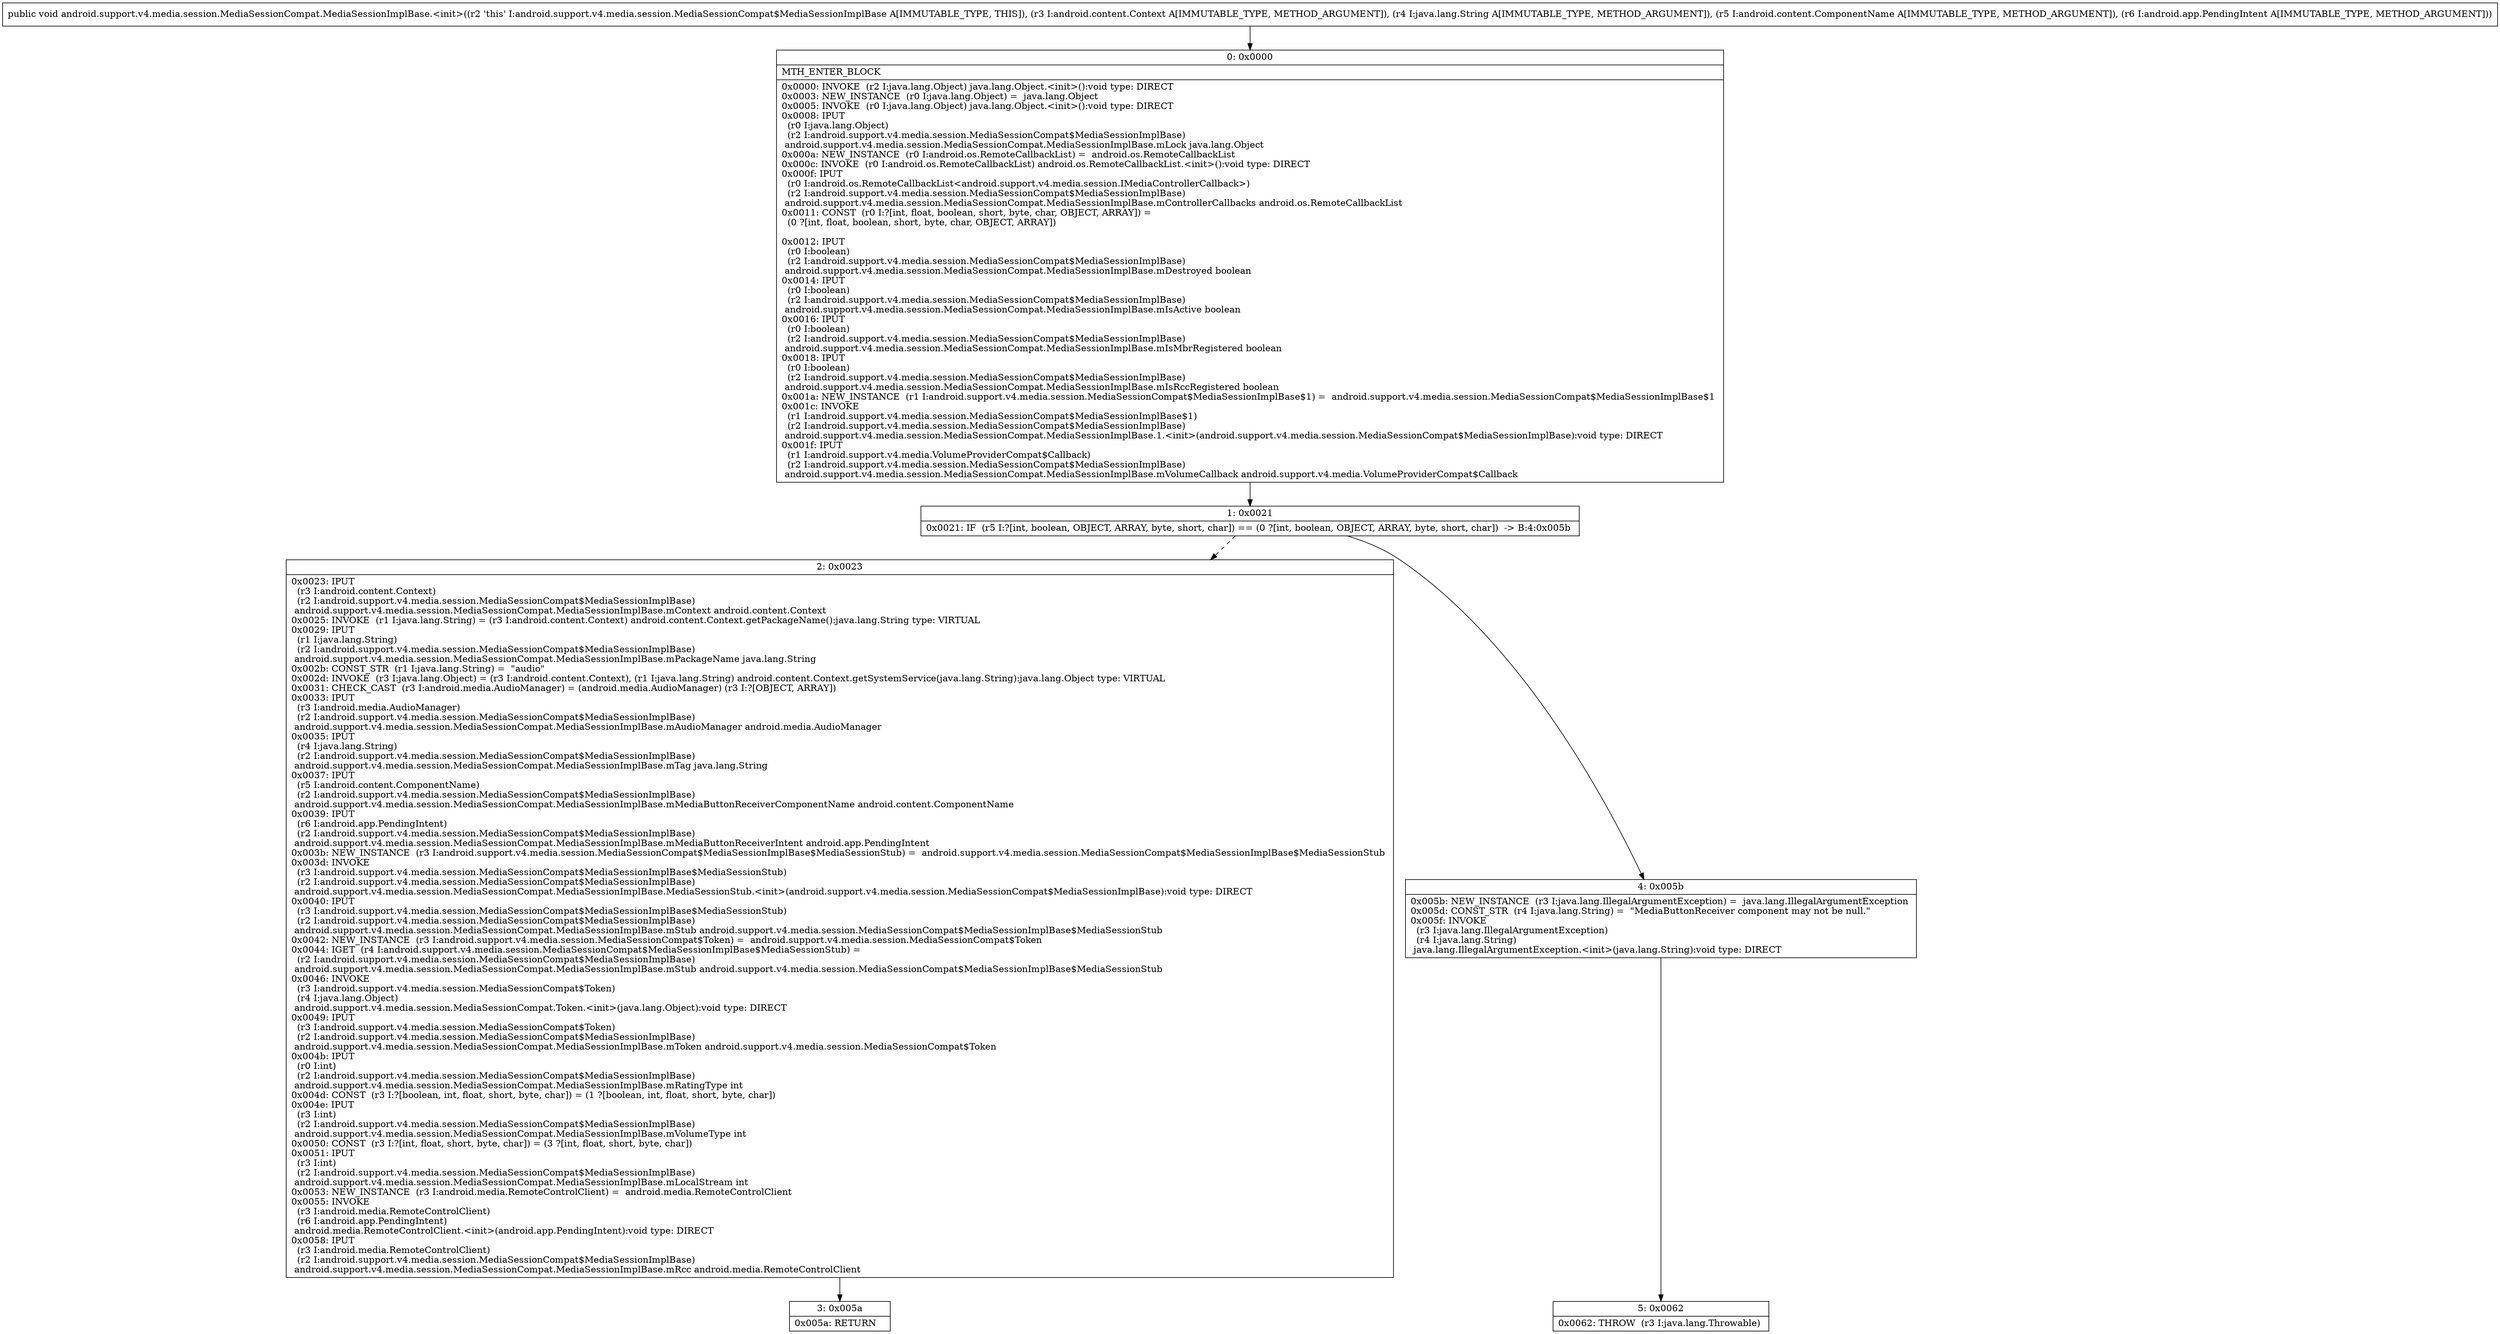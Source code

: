 digraph "CFG forandroid.support.v4.media.session.MediaSessionCompat.MediaSessionImplBase.\<init\>(Landroid\/content\/Context;Ljava\/lang\/String;Landroid\/content\/ComponentName;Landroid\/app\/PendingIntent;)V" {
Node_0 [shape=record,label="{0\:\ 0x0000|MTH_ENTER_BLOCK\l|0x0000: INVOKE  (r2 I:java.lang.Object) java.lang.Object.\<init\>():void type: DIRECT \l0x0003: NEW_INSTANCE  (r0 I:java.lang.Object) =  java.lang.Object \l0x0005: INVOKE  (r0 I:java.lang.Object) java.lang.Object.\<init\>():void type: DIRECT \l0x0008: IPUT  \l  (r0 I:java.lang.Object)\l  (r2 I:android.support.v4.media.session.MediaSessionCompat$MediaSessionImplBase)\l android.support.v4.media.session.MediaSessionCompat.MediaSessionImplBase.mLock java.lang.Object \l0x000a: NEW_INSTANCE  (r0 I:android.os.RemoteCallbackList) =  android.os.RemoteCallbackList \l0x000c: INVOKE  (r0 I:android.os.RemoteCallbackList) android.os.RemoteCallbackList.\<init\>():void type: DIRECT \l0x000f: IPUT  \l  (r0 I:android.os.RemoteCallbackList\<android.support.v4.media.session.IMediaControllerCallback\>)\l  (r2 I:android.support.v4.media.session.MediaSessionCompat$MediaSessionImplBase)\l android.support.v4.media.session.MediaSessionCompat.MediaSessionImplBase.mControllerCallbacks android.os.RemoteCallbackList \l0x0011: CONST  (r0 I:?[int, float, boolean, short, byte, char, OBJECT, ARRAY]) = \l  (0 ?[int, float, boolean, short, byte, char, OBJECT, ARRAY])\l \l0x0012: IPUT  \l  (r0 I:boolean)\l  (r2 I:android.support.v4.media.session.MediaSessionCompat$MediaSessionImplBase)\l android.support.v4.media.session.MediaSessionCompat.MediaSessionImplBase.mDestroyed boolean \l0x0014: IPUT  \l  (r0 I:boolean)\l  (r2 I:android.support.v4.media.session.MediaSessionCompat$MediaSessionImplBase)\l android.support.v4.media.session.MediaSessionCompat.MediaSessionImplBase.mIsActive boolean \l0x0016: IPUT  \l  (r0 I:boolean)\l  (r2 I:android.support.v4.media.session.MediaSessionCompat$MediaSessionImplBase)\l android.support.v4.media.session.MediaSessionCompat.MediaSessionImplBase.mIsMbrRegistered boolean \l0x0018: IPUT  \l  (r0 I:boolean)\l  (r2 I:android.support.v4.media.session.MediaSessionCompat$MediaSessionImplBase)\l android.support.v4.media.session.MediaSessionCompat.MediaSessionImplBase.mIsRccRegistered boolean \l0x001a: NEW_INSTANCE  (r1 I:android.support.v4.media.session.MediaSessionCompat$MediaSessionImplBase$1) =  android.support.v4.media.session.MediaSessionCompat$MediaSessionImplBase$1 \l0x001c: INVOKE  \l  (r1 I:android.support.v4.media.session.MediaSessionCompat$MediaSessionImplBase$1)\l  (r2 I:android.support.v4.media.session.MediaSessionCompat$MediaSessionImplBase)\l android.support.v4.media.session.MediaSessionCompat.MediaSessionImplBase.1.\<init\>(android.support.v4.media.session.MediaSessionCompat$MediaSessionImplBase):void type: DIRECT \l0x001f: IPUT  \l  (r1 I:android.support.v4.media.VolumeProviderCompat$Callback)\l  (r2 I:android.support.v4.media.session.MediaSessionCompat$MediaSessionImplBase)\l android.support.v4.media.session.MediaSessionCompat.MediaSessionImplBase.mVolumeCallback android.support.v4.media.VolumeProviderCompat$Callback \l}"];
Node_1 [shape=record,label="{1\:\ 0x0021|0x0021: IF  (r5 I:?[int, boolean, OBJECT, ARRAY, byte, short, char]) == (0 ?[int, boolean, OBJECT, ARRAY, byte, short, char])  \-\> B:4:0x005b \l}"];
Node_2 [shape=record,label="{2\:\ 0x0023|0x0023: IPUT  \l  (r3 I:android.content.Context)\l  (r2 I:android.support.v4.media.session.MediaSessionCompat$MediaSessionImplBase)\l android.support.v4.media.session.MediaSessionCompat.MediaSessionImplBase.mContext android.content.Context \l0x0025: INVOKE  (r1 I:java.lang.String) = (r3 I:android.content.Context) android.content.Context.getPackageName():java.lang.String type: VIRTUAL \l0x0029: IPUT  \l  (r1 I:java.lang.String)\l  (r2 I:android.support.v4.media.session.MediaSessionCompat$MediaSessionImplBase)\l android.support.v4.media.session.MediaSessionCompat.MediaSessionImplBase.mPackageName java.lang.String \l0x002b: CONST_STR  (r1 I:java.lang.String) =  \"audio\" \l0x002d: INVOKE  (r3 I:java.lang.Object) = (r3 I:android.content.Context), (r1 I:java.lang.String) android.content.Context.getSystemService(java.lang.String):java.lang.Object type: VIRTUAL \l0x0031: CHECK_CAST  (r3 I:android.media.AudioManager) = (android.media.AudioManager) (r3 I:?[OBJECT, ARRAY]) \l0x0033: IPUT  \l  (r3 I:android.media.AudioManager)\l  (r2 I:android.support.v4.media.session.MediaSessionCompat$MediaSessionImplBase)\l android.support.v4.media.session.MediaSessionCompat.MediaSessionImplBase.mAudioManager android.media.AudioManager \l0x0035: IPUT  \l  (r4 I:java.lang.String)\l  (r2 I:android.support.v4.media.session.MediaSessionCompat$MediaSessionImplBase)\l android.support.v4.media.session.MediaSessionCompat.MediaSessionImplBase.mTag java.lang.String \l0x0037: IPUT  \l  (r5 I:android.content.ComponentName)\l  (r2 I:android.support.v4.media.session.MediaSessionCompat$MediaSessionImplBase)\l android.support.v4.media.session.MediaSessionCompat.MediaSessionImplBase.mMediaButtonReceiverComponentName android.content.ComponentName \l0x0039: IPUT  \l  (r6 I:android.app.PendingIntent)\l  (r2 I:android.support.v4.media.session.MediaSessionCompat$MediaSessionImplBase)\l android.support.v4.media.session.MediaSessionCompat.MediaSessionImplBase.mMediaButtonReceiverIntent android.app.PendingIntent \l0x003b: NEW_INSTANCE  (r3 I:android.support.v4.media.session.MediaSessionCompat$MediaSessionImplBase$MediaSessionStub) =  android.support.v4.media.session.MediaSessionCompat$MediaSessionImplBase$MediaSessionStub \l0x003d: INVOKE  \l  (r3 I:android.support.v4.media.session.MediaSessionCompat$MediaSessionImplBase$MediaSessionStub)\l  (r2 I:android.support.v4.media.session.MediaSessionCompat$MediaSessionImplBase)\l android.support.v4.media.session.MediaSessionCompat.MediaSessionImplBase.MediaSessionStub.\<init\>(android.support.v4.media.session.MediaSessionCompat$MediaSessionImplBase):void type: DIRECT \l0x0040: IPUT  \l  (r3 I:android.support.v4.media.session.MediaSessionCompat$MediaSessionImplBase$MediaSessionStub)\l  (r2 I:android.support.v4.media.session.MediaSessionCompat$MediaSessionImplBase)\l android.support.v4.media.session.MediaSessionCompat.MediaSessionImplBase.mStub android.support.v4.media.session.MediaSessionCompat$MediaSessionImplBase$MediaSessionStub \l0x0042: NEW_INSTANCE  (r3 I:android.support.v4.media.session.MediaSessionCompat$Token) =  android.support.v4.media.session.MediaSessionCompat$Token \l0x0044: IGET  (r4 I:android.support.v4.media.session.MediaSessionCompat$MediaSessionImplBase$MediaSessionStub) = \l  (r2 I:android.support.v4.media.session.MediaSessionCompat$MediaSessionImplBase)\l android.support.v4.media.session.MediaSessionCompat.MediaSessionImplBase.mStub android.support.v4.media.session.MediaSessionCompat$MediaSessionImplBase$MediaSessionStub \l0x0046: INVOKE  \l  (r3 I:android.support.v4.media.session.MediaSessionCompat$Token)\l  (r4 I:java.lang.Object)\l android.support.v4.media.session.MediaSessionCompat.Token.\<init\>(java.lang.Object):void type: DIRECT \l0x0049: IPUT  \l  (r3 I:android.support.v4.media.session.MediaSessionCompat$Token)\l  (r2 I:android.support.v4.media.session.MediaSessionCompat$MediaSessionImplBase)\l android.support.v4.media.session.MediaSessionCompat.MediaSessionImplBase.mToken android.support.v4.media.session.MediaSessionCompat$Token \l0x004b: IPUT  \l  (r0 I:int)\l  (r2 I:android.support.v4.media.session.MediaSessionCompat$MediaSessionImplBase)\l android.support.v4.media.session.MediaSessionCompat.MediaSessionImplBase.mRatingType int \l0x004d: CONST  (r3 I:?[boolean, int, float, short, byte, char]) = (1 ?[boolean, int, float, short, byte, char]) \l0x004e: IPUT  \l  (r3 I:int)\l  (r2 I:android.support.v4.media.session.MediaSessionCompat$MediaSessionImplBase)\l android.support.v4.media.session.MediaSessionCompat.MediaSessionImplBase.mVolumeType int \l0x0050: CONST  (r3 I:?[int, float, short, byte, char]) = (3 ?[int, float, short, byte, char]) \l0x0051: IPUT  \l  (r3 I:int)\l  (r2 I:android.support.v4.media.session.MediaSessionCompat$MediaSessionImplBase)\l android.support.v4.media.session.MediaSessionCompat.MediaSessionImplBase.mLocalStream int \l0x0053: NEW_INSTANCE  (r3 I:android.media.RemoteControlClient) =  android.media.RemoteControlClient \l0x0055: INVOKE  \l  (r3 I:android.media.RemoteControlClient)\l  (r6 I:android.app.PendingIntent)\l android.media.RemoteControlClient.\<init\>(android.app.PendingIntent):void type: DIRECT \l0x0058: IPUT  \l  (r3 I:android.media.RemoteControlClient)\l  (r2 I:android.support.v4.media.session.MediaSessionCompat$MediaSessionImplBase)\l android.support.v4.media.session.MediaSessionCompat.MediaSessionImplBase.mRcc android.media.RemoteControlClient \l}"];
Node_3 [shape=record,label="{3\:\ 0x005a|0x005a: RETURN   \l}"];
Node_4 [shape=record,label="{4\:\ 0x005b|0x005b: NEW_INSTANCE  (r3 I:java.lang.IllegalArgumentException) =  java.lang.IllegalArgumentException \l0x005d: CONST_STR  (r4 I:java.lang.String) =  \"MediaButtonReceiver component may not be null.\" \l0x005f: INVOKE  \l  (r3 I:java.lang.IllegalArgumentException)\l  (r4 I:java.lang.String)\l java.lang.IllegalArgumentException.\<init\>(java.lang.String):void type: DIRECT \l}"];
Node_5 [shape=record,label="{5\:\ 0x0062|0x0062: THROW  (r3 I:java.lang.Throwable) \l}"];
MethodNode[shape=record,label="{public void android.support.v4.media.session.MediaSessionCompat.MediaSessionImplBase.\<init\>((r2 'this' I:android.support.v4.media.session.MediaSessionCompat$MediaSessionImplBase A[IMMUTABLE_TYPE, THIS]), (r3 I:android.content.Context A[IMMUTABLE_TYPE, METHOD_ARGUMENT]), (r4 I:java.lang.String A[IMMUTABLE_TYPE, METHOD_ARGUMENT]), (r5 I:android.content.ComponentName A[IMMUTABLE_TYPE, METHOD_ARGUMENT]), (r6 I:android.app.PendingIntent A[IMMUTABLE_TYPE, METHOD_ARGUMENT])) }"];
MethodNode -> Node_0;
Node_0 -> Node_1;
Node_1 -> Node_2[style=dashed];
Node_1 -> Node_4;
Node_2 -> Node_3;
Node_4 -> Node_5;
}


